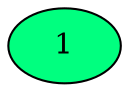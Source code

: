 digraph time_source_tree {
  rankdir="BT";
  "1" [rank="source" fillcolor="#00FF7F" style="filled"];
}
